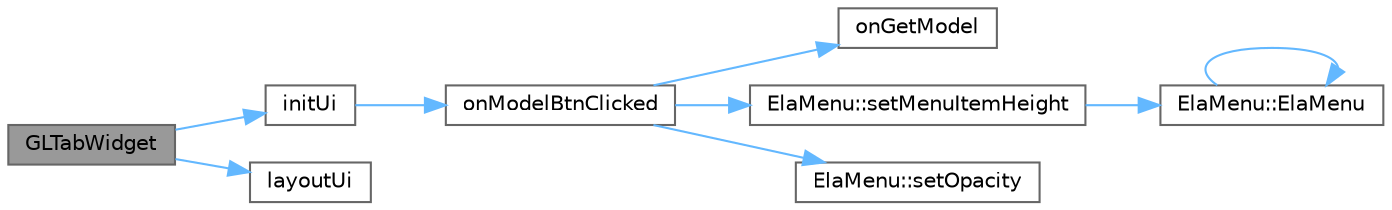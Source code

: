 digraph "GLTabWidget"
{
 // LATEX_PDF_SIZE
  bgcolor="transparent";
  edge [fontname=Helvetica,fontsize=10,labelfontname=Helvetica,labelfontsize=10];
  node [fontname=Helvetica,fontsize=10,shape=box,height=0.2,width=0.4];
  rankdir="LR";
  Node1 [id="Node000001",label="GLTabWidget",height=0.2,width=0.4,color="gray40", fillcolor="grey60", style="filled", fontcolor="black",tooltip="构造函数，初始化推荐界面"];
  Node1 -> Node2 [id="edge1_Node000001_Node000002",color="steelblue1",style="solid",tooltip=" "];
  Node2 [id="Node000002",label="initUi",height=0.2,width=0.4,color="grey40", fillcolor="white", style="filled",URL="$class_g_l_tab_widget.html#afba6e95967cc3eb25fd518f7bde6ec04",tooltip="初始化界面"];
  Node2 -> Node3 [id="edge2_Node000002_Node000003",color="steelblue1",style="solid",tooltip=" "];
  Node3 [id="Node000003",label="onModelBtnClicked",height=0.2,width=0.4,color="grey40", fillcolor="white", style="filled",URL="$class_g_l_tab_widget.html#a79cd603a3b352bc991790c69aeae212a",tooltip="模式按钮点击槽函数"];
  Node3 -> Node4 [id="edge3_Node000003_Node000004",color="steelblue1",style="solid",tooltip=" "];
  Node4 [id="Node000004",label="onGetModel",height=0.2,width=0.4,color="grey40", fillcolor="white", style="filled",URL="$class_g_l_tab_widget.html#a35a4264160384731ca3f97fd0f94e903",tooltip="处理模式选择"];
  Node3 -> Node5 [id="edge4_Node000003_Node000005",color="steelblue1",style="solid",tooltip=" "];
  Node5 [id="Node000005",label="ElaMenu::setMenuItemHeight",height=0.2,width=0.4,color="grey40", fillcolor="white", style="filled",URL="$class_ela_menu.html#af42892b6387593beb90668474818ad99",tooltip="设置菜单项高度"];
  Node5 -> Node6 [id="edge5_Node000005_Node000006",color="steelblue1",style="solid",tooltip=" "];
  Node6 [id="Node000006",label="ElaMenu::ElaMenu",height=0.2,width=0.4,color="grey40", fillcolor="white", style="filled",URL="$class_ela_menu.html#afc6242872d43782d0aecdfb5337d8722",tooltip="构造函数，初始化菜单"];
  Node6 -> Node6 [id="edge6_Node000006_Node000006",color="steelblue1",style="solid",tooltip=" "];
  Node3 -> Node7 [id="edge7_Node000003_Node000007",color="steelblue1",style="solid",tooltip=" "];
  Node7 [id="Node000007",label="ElaMenu::setOpacity",height=0.2,width=0.4,color="grey40", fillcolor="white", style="filled",URL="$class_ela_menu.html#a6846686a8f69771c037863b8eb6ae7d2",tooltip="设置菜单透明度"];
  Node1 -> Node8 [id="edge8_Node000001_Node000008",color="steelblue1",style="solid",tooltip=" "];
  Node8 [id="Node000008",label="layoutUi",height=0.2,width=0.4,color="grey40", fillcolor="white", style="filled",URL="$class_g_l_tab_widget.html#a46935193611c58c42bd8d9d4e8a225d8",tooltip="布局界面"];
}
